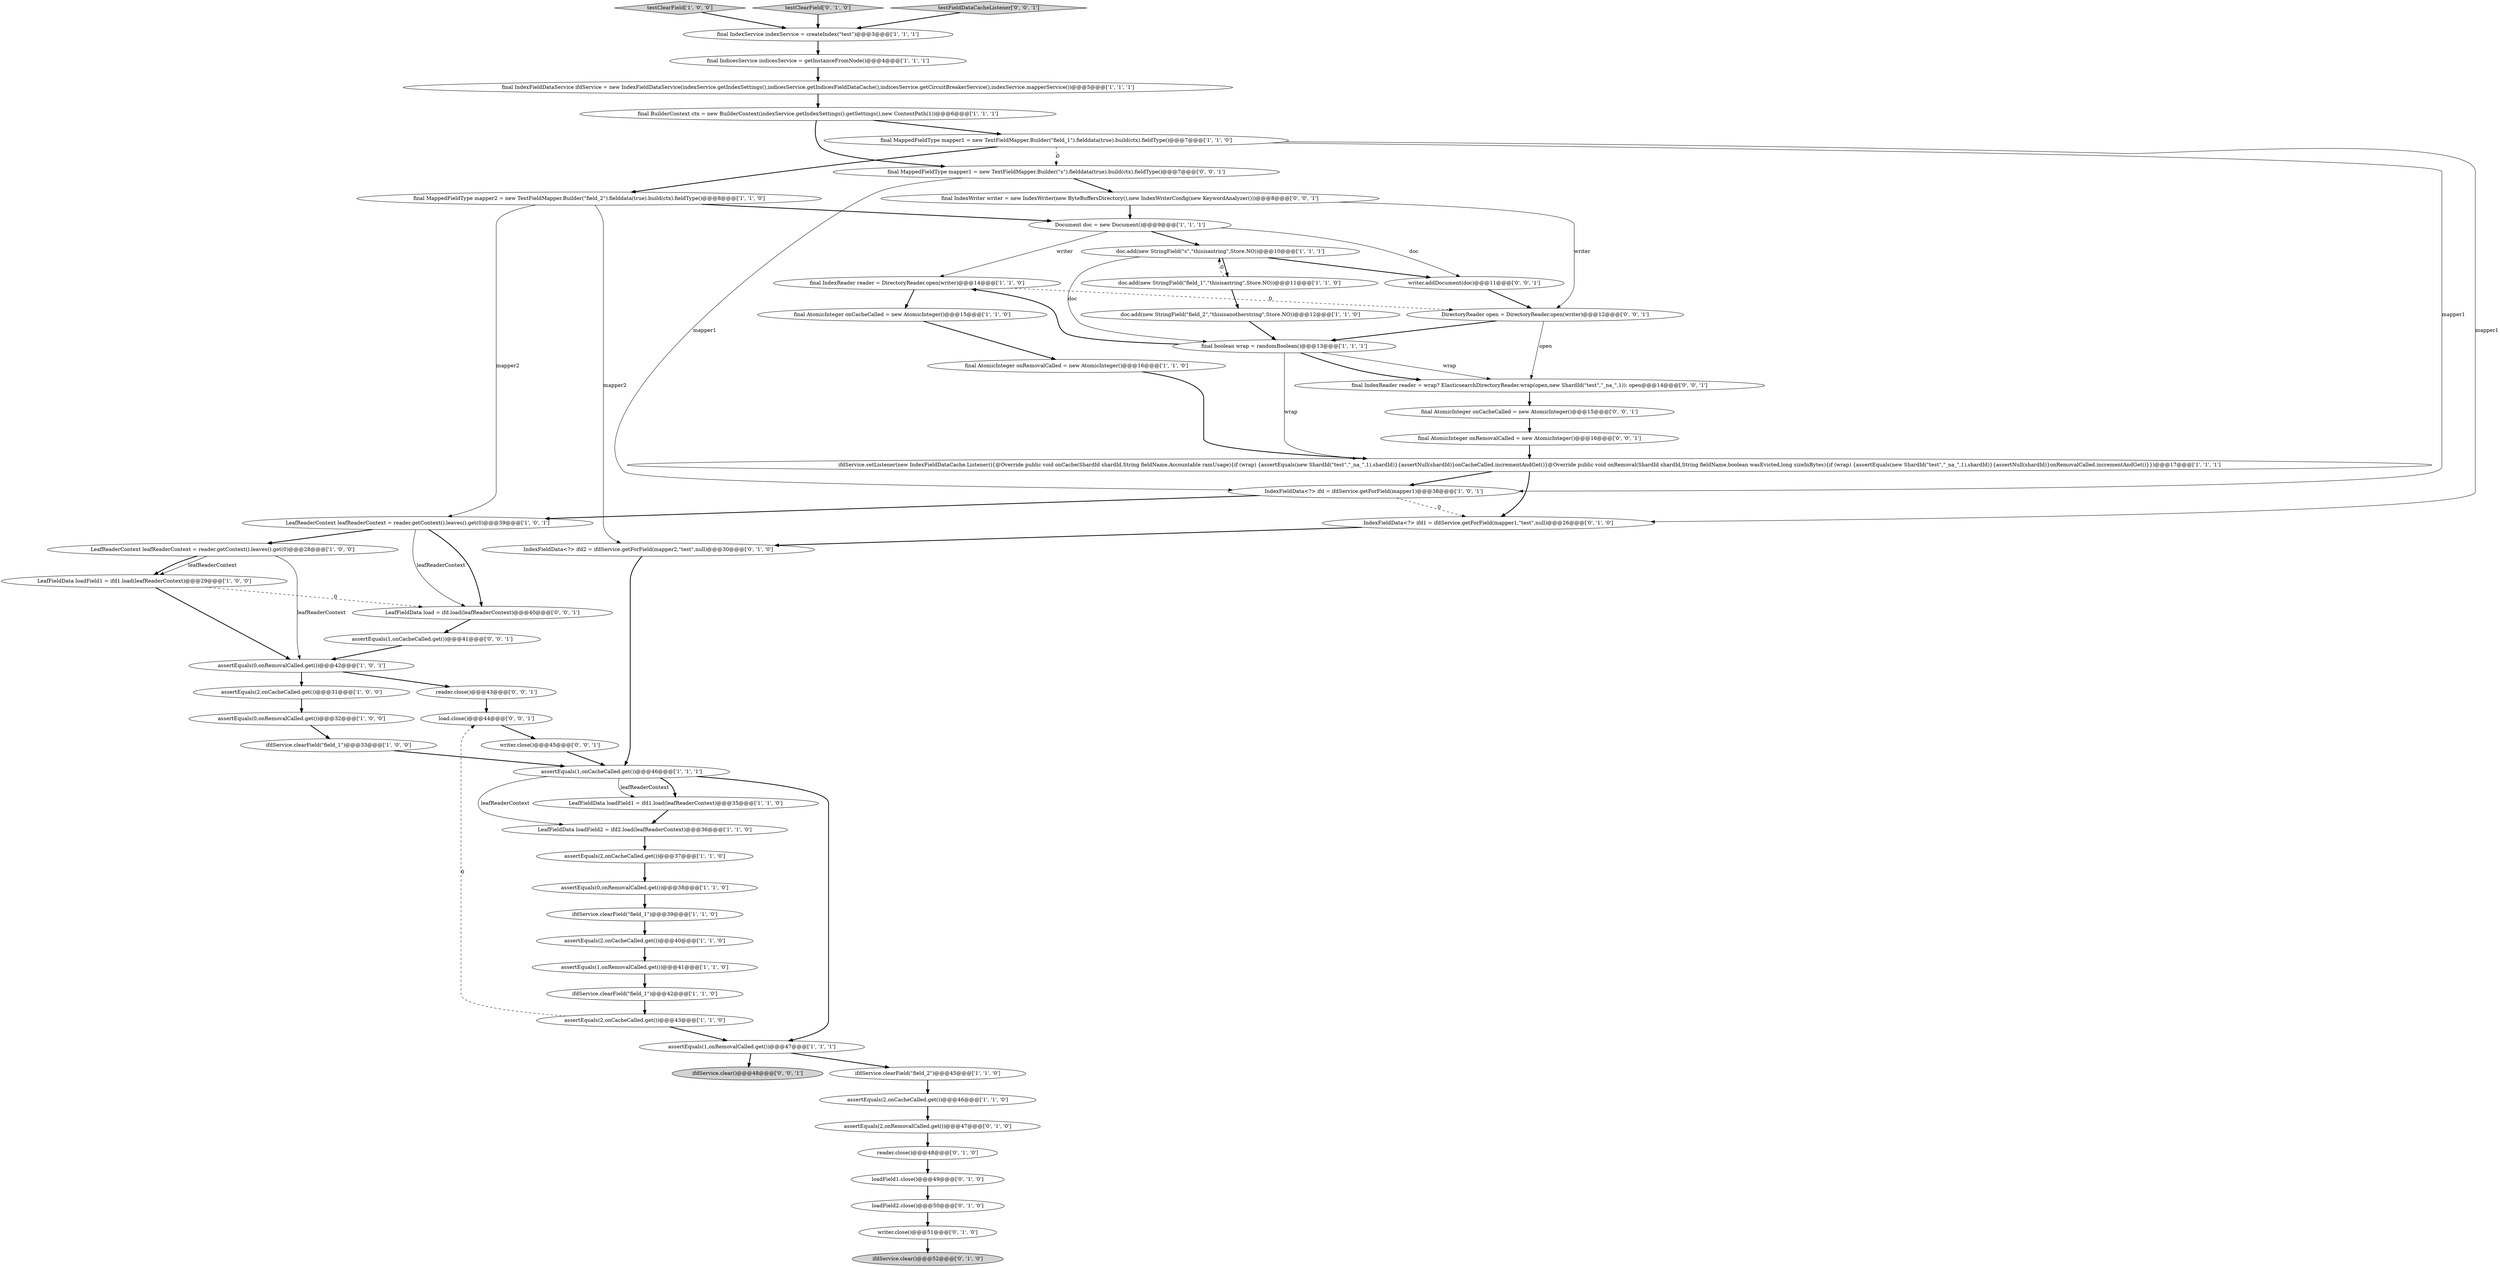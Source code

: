 digraph {
52 [style = filled, label = "load.close()@@@44@@@['0', '0', '1']", fillcolor = white, shape = ellipse image = "AAA0AAABBB3BBB"];
18 [style = filled, label = "final AtomicInteger onRemovalCalled = new AtomicInteger()@@@16@@@['1', '1', '0']", fillcolor = white, shape = ellipse image = "AAA0AAABBB1BBB"];
41 [style = filled, label = "reader.close()@@@48@@@['0', '1', '0']", fillcolor = white, shape = ellipse image = "AAA0AAABBB2BBB"];
21 [style = filled, label = "final MappedFieldType mapper2 = new TextFieldMapper.Builder(\"field_2\").fielddata(true).build(ctx).fieldType()@@@8@@@['1', '1', '0']", fillcolor = white, shape = ellipse image = "AAA0AAABBB1BBB"];
19 [style = filled, label = "ifdService.setListener(new IndexFieldDataCache.Listener(){@Override public void onCache(ShardId shardId,String fieldName,Accountable ramUsage){if (wrap) {assertEquals(new ShardId(\"test\",\"_na_\",1),shardId)}{assertNull(shardId)}onCacheCalled.incrementAndGet()}@Override public void onRemoval(ShardId shardId,String fieldName,boolean wasEvicted,long sizeInBytes){if (wrap) {assertEquals(new ShardId(\"test\",\"_na_\",1),shardId)}{assertNull(shardId)}onRemovalCalled.incrementAndGet()}})@@@17@@@['1', '1', '1']", fillcolor = white, shape = ellipse image = "AAA0AAABBB1BBB"];
4 [style = filled, label = "assertEquals(2,onCacheCalled.get())@@@46@@@['1', '1', '0']", fillcolor = white, shape = ellipse image = "AAA0AAABBB1BBB"];
58 [style = filled, label = "final MappedFieldType mapper1 = new TextFieldMapper.Builder(\"s\").fielddata(true).build(ctx).fieldType()@@@7@@@['0', '0', '1']", fillcolor = white, shape = ellipse image = "AAA0AAABBB3BBB"];
33 [style = filled, label = "doc.add(new StringField(\"field_1\",\"thisisastring\",Store.NO))@@@11@@@['1', '1', '0']", fillcolor = white, shape = ellipse image = "AAA0AAABBB1BBB"];
26 [style = filled, label = "final IndexReader reader = DirectoryReader.open(writer)@@@14@@@['1', '1', '0']", fillcolor = white, shape = ellipse image = "AAA0AAABBB1BBB"];
17 [style = filled, label = "ifdService.clearField(\"field_1\")@@@33@@@['1', '0', '0']", fillcolor = white, shape = ellipse image = "AAA0AAABBB1BBB"];
46 [style = filled, label = "final IndexWriter writer = new IndexWriter(new ByteBuffersDirectory(),new IndexWriterConfig(new KeywordAnalyzer()))@@@8@@@['0', '0', '1']", fillcolor = white, shape = ellipse image = "AAA0AAABBB3BBB"];
39 [style = filled, label = "loadField1.close()@@@49@@@['0', '1', '0']", fillcolor = white, shape = ellipse image = "AAA0AAABBB2BBB"];
54 [style = filled, label = "writer.addDocument(doc)@@@11@@@['0', '0', '1']", fillcolor = white, shape = ellipse image = "AAA0AAABBB3BBB"];
34 [style = filled, label = "ifdService.clearField(\"field_1\")@@@39@@@['1', '1', '0']", fillcolor = white, shape = ellipse image = "AAA0AAABBB1BBB"];
11 [style = filled, label = "assertEquals(1,onCacheCalled.get())@@@46@@@['1', '1', '1']", fillcolor = white, shape = ellipse image = "AAA0AAABBB1BBB"];
2 [style = filled, label = "doc.add(new StringField(\"s\",\"thisisastring\",Store.NO))@@@10@@@['1', '1', '1']", fillcolor = white, shape = ellipse image = "AAA0AAABBB1BBB"];
55 [style = filled, label = "LeafFieldData load = ifd.load(leafReaderContext)@@@40@@@['0', '0', '1']", fillcolor = white, shape = ellipse image = "AAA0AAABBB3BBB"];
1 [style = filled, label = "assertEquals(2,onCacheCalled.get())@@@40@@@['1', '1', '0']", fillcolor = white, shape = ellipse image = "AAA0AAABBB1BBB"];
22 [style = filled, label = "testClearField['1', '0', '0']", fillcolor = lightgray, shape = diamond image = "AAA0AAABBB1BBB"];
29 [style = filled, label = "LeafReaderContext leafReaderContext = reader.getContext().leaves().get(0)@@@39@@@['1', '0', '1']", fillcolor = white, shape = ellipse image = "AAA0AAABBB1BBB"];
47 [style = filled, label = "assertEquals(1,onCacheCalled.get())@@@41@@@['0', '0', '1']", fillcolor = white, shape = ellipse image = "AAA0AAABBB3BBB"];
32 [style = filled, label = "final MappedFieldType mapper1 = new TextFieldMapper.Builder(\"field_1\").fielddata(true).build(ctx).fieldType()@@@7@@@['1', '1', '0']", fillcolor = white, shape = ellipse image = "AAA0AAABBB1BBB"];
16 [style = filled, label = "assertEquals(2,onCacheCalled.get())@@@37@@@['1', '1', '0']", fillcolor = white, shape = ellipse image = "AAA0AAABBB1BBB"];
14 [style = filled, label = "final AtomicInteger onCacheCalled = new AtomicInteger()@@@15@@@['1', '1', '0']", fillcolor = white, shape = ellipse image = "AAA0AAABBB1BBB"];
35 [style = filled, label = "assertEquals(0,onRemovalCalled.get())@@@38@@@['1', '1', '0']", fillcolor = white, shape = ellipse image = "AAA0AAABBB1BBB"];
40 [style = filled, label = "ifdService.clear()@@@52@@@['0', '1', '0']", fillcolor = lightgray, shape = ellipse image = "AAA0AAABBB2BBB"];
50 [style = filled, label = "DirectoryReader open = DirectoryReader.open(writer)@@@12@@@['0', '0', '1']", fillcolor = white, shape = ellipse image = "AAA0AAABBB3BBB"];
59 [style = filled, label = "ifdService.clear()@@@48@@@['0', '0', '1']", fillcolor = lightgray, shape = ellipse image = "AAA0AAABBB3BBB"];
28 [style = filled, label = "doc.add(new StringField(\"field_2\",\"thisisanotherstring\",Store.NO))@@@12@@@['1', '1', '0']", fillcolor = white, shape = ellipse image = "AAA0AAABBB1BBB"];
5 [style = filled, label = "assertEquals(0,onRemovalCalled.get())@@@42@@@['1', '0', '1']", fillcolor = white, shape = ellipse image = "AAA0AAABBB1BBB"];
27 [style = filled, label = "assertEquals(2,onCacheCalled.get())@@@31@@@['1', '0', '0']", fillcolor = white, shape = ellipse image = "AAA0AAABBB1BBB"];
12 [style = filled, label = "LeafFieldData loadField1 = ifd1.load(leafReaderContext)@@@35@@@['1', '1', '0']", fillcolor = white, shape = ellipse image = "AAA0AAABBB1BBB"];
23 [style = filled, label = "final IndicesService indicesService = getInstanceFromNode()@@@4@@@['1', '1', '1']", fillcolor = white, shape = ellipse image = "AAA0AAABBB1BBB"];
9 [style = filled, label = "final boolean wrap = randomBoolean()@@@13@@@['1', '1', '1']", fillcolor = white, shape = ellipse image = "AAA0AAABBB1BBB"];
24 [style = filled, label = "final BuilderContext ctx = new BuilderContext(indexService.getIndexSettings().getSettings(),new ContentPath(1))@@@6@@@['1', '1', '1']", fillcolor = white, shape = ellipse image = "AAA0AAABBB1BBB"];
36 [style = filled, label = "assertEquals(1,onRemovalCalled.get())@@@41@@@['1', '1', '0']", fillcolor = white, shape = ellipse image = "AAA0AAABBB1BBB"];
0 [style = filled, label = "assertEquals(1,onRemovalCalled.get())@@@47@@@['1', '1', '1']", fillcolor = white, shape = ellipse image = "AAA0AAABBB1BBB"];
42 [style = filled, label = "IndexFieldData<?> ifd1 = ifdService.getForField(mapper1,\"test\",null)@@@26@@@['0', '1', '0']", fillcolor = white, shape = ellipse image = "AAA1AAABBB2BBB"];
44 [style = filled, label = "writer.close()@@@51@@@['0', '1', '0']", fillcolor = white, shape = ellipse image = "AAA0AAABBB2BBB"];
20 [style = filled, label = "Document doc = new Document()@@@9@@@['1', '1', '1']", fillcolor = white, shape = ellipse image = "AAA0AAABBB1BBB"];
25 [style = filled, label = "IndexFieldData<?> ifd = ifdService.getForField(mapper1)@@@38@@@['1', '0', '1']", fillcolor = white, shape = ellipse image = "AAA0AAABBB1BBB"];
30 [style = filled, label = "LeafFieldData loadField1 = ifd1.load(leafReaderContext)@@@29@@@['1', '0', '0']", fillcolor = white, shape = ellipse image = "AAA0AAABBB1BBB"];
57 [style = filled, label = "final IndexReader reader = wrap? ElasticsearchDirectoryReader.wrap(open,new ShardId(\"test\",\"_na_\",1)): open@@@14@@@['0', '0', '1']", fillcolor = white, shape = ellipse image = "AAA0AAABBB3BBB"];
3 [style = filled, label = "final IndexService indexService = createIndex(\"test\")@@@3@@@['1', '1', '1']", fillcolor = white, shape = ellipse image = "AAA0AAABBB1BBB"];
31 [style = filled, label = "ifdService.clearField(\"field_2\")@@@45@@@['1', '1', '0']", fillcolor = white, shape = ellipse image = "AAA0AAABBB1BBB"];
43 [style = filled, label = "testClearField['0', '1', '0']", fillcolor = lightgray, shape = diamond image = "AAA0AAABBB2BBB"];
51 [style = filled, label = "testFieldDataCacheListener['0', '0', '1']", fillcolor = lightgray, shape = diamond image = "AAA0AAABBB3BBB"];
8 [style = filled, label = "assertEquals(2,onCacheCalled.get())@@@43@@@['1', '1', '0']", fillcolor = white, shape = ellipse image = "AAA0AAABBB1BBB"];
7 [style = filled, label = "LeafFieldData loadField2 = ifd2.load(leafReaderContext)@@@36@@@['1', '1', '0']", fillcolor = white, shape = ellipse image = "AAA0AAABBB1BBB"];
48 [style = filled, label = "final AtomicInteger onRemovalCalled = new AtomicInteger()@@@16@@@['0', '0', '1']", fillcolor = white, shape = ellipse image = "AAA0AAABBB3BBB"];
10 [style = filled, label = "LeafReaderContext leafReaderContext = reader.getContext().leaves().get(0)@@@28@@@['1', '0', '0']", fillcolor = white, shape = ellipse image = "AAA0AAABBB1BBB"];
56 [style = filled, label = "writer.close()@@@45@@@['0', '0', '1']", fillcolor = white, shape = ellipse image = "AAA0AAABBB3BBB"];
13 [style = filled, label = "assertEquals(0,onRemovalCalled.get())@@@32@@@['1', '0', '0']", fillcolor = white, shape = ellipse image = "AAA0AAABBB1BBB"];
53 [style = filled, label = "final AtomicInteger onCacheCalled = new AtomicInteger()@@@15@@@['0', '0', '1']", fillcolor = white, shape = ellipse image = "AAA0AAABBB3BBB"];
6 [style = filled, label = "ifdService.clearField(\"field_1\")@@@42@@@['1', '1', '0']", fillcolor = white, shape = ellipse image = "AAA0AAABBB1BBB"];
15 [style = filled, label = "final IndexFieldDataService ifdService = new IndexFieldDataService(indexService.getIndexSettings(),indicesService.getIndicesFieldDataCache(),indicesService.getCircuitBreakerService(),indexService.mapperService())@@@5@@@['1', '1', '1']", fillcolor = white, shape = ellipse image = "AAA0AAABBB1BBB"];
45 [style = filled, label = "IndexFieldData<?> ifd2 = ifdService.getForField(mapper2,\"test\",null)@@@30@@@['0', '1', '0']", fillcolor = white, shape = ellipse image = "AAA1AAABBB2BBB"];
38 [style = filled, label = "assertEquals(2,onRemovalCalled.get())@@@47@@@['0', '1', '0']", fillcolor = white, shape = ellipse image = "AAA0AAABBB2BBB"];
49 [style = filled, label = "reader.close()@@@43@@@['0', '0', '1']", fillcolor = white, shape = ellipse image = "AAA0AAABBB3BBB"];
37 [style = filled, label = "loadField2.close()@@@50@@@['0', '1', '0']", fillcolor = white, shape = ellipse image = "AAA0AAABBB2BBB"];
10->30 [style = solid, label="leafReaderContext"];
24->32 [style = bold, label=""];
8->52 [style = dashed, label="0"];
11->12 [style = bold, label=""];
52->56 [style = bold, label=""];
11->12 [style = solid, label="leafReaderContext"];
50->9 [style = bold, label=""];
10->30 [style = bold, label=""];
45->11 [style = bold, label=""];
38->41 [style = bold, label=""];
43->3 [style = bold, label=""];
9->57 [style = solid, label="wrap"];
6->8 [style = bold, label=""];
3->23 [style = bold, label=""];
2->33 [style = bold, label=""];
49->52 [style = bold, label=""];
1->36 [style = bold, label=""];
9->26 [style = bold, label=""];
20->2 [style = bold, label=""];
39->37 [style = bold, label=""];
16->35 [style = bold, label=""];
35->34 [style = bold, label=""];
24->58 [style = bold, label=""];
36->6 [style = bold, label=""];
7->16 [style = bold, label=""];
11->7 [style = solid, label="leafReaderContext"];
41->39 [style = bold, label=""];
25->42 [style = dashed, label="0"];
32->25 [style = solid, label="mapper1"];
21->20 [style = bold, label=""];
9->19 [style = solid, label="wrap"];
30->55 [style = dashed, label="0"];
5->27 [style = bold, label=""];
17->11 [style = bold, label=""];
29->10 [style = bold, label=""];
9->57 [style = bold, label=""];
21->45 [style = solid, label="mapper2"];
54->50 [style = bold, label=""];
19->42 [style = bold, label=""];
29->55 [style = bold, label=""];
5->49 [style = bold, label=""];
28->9 [style = bold, label=""];
26->50 [style = dashed, label="0"];
46->20 [style = bold, label=""];
20->54 [style = solid, label="doc"];
2->54 [style = bold, label=""];
44->40 [style = bold, label=""];
23->15 [style = bold, label=""];
0->59 [style = bold, label=""];
8->0 [style = bold, label=""];
13->17 [style = bold, label=""];
11->0 [style = bold, label=""];
15->24 [style = bold, label=""];
26->14 [style = bold, label=""];
31->4 [style = bold, label=""];
19->25 [style = bold, label=""];
53->48 [style = bold, label=""];
47->5 [style = bold, label=""];
46->50 [style = solid, label="writer"];
55->47 [style = bold, label=""];
56->11 [style = bold, label=""];
58->25 [style = solid, label="mapper1"];
42->45 [style = bold, label=""];
12->7 [style = bold, label=""];
25->29 [style = bold, label=""];
4->38 [style = bold, label=""];
32->58 [style = dashed, label="0"];
14->18 [style = bold, label=""];
48->19 [style = bold, label=""];
27->13 [style = bold, label=""];
37->44 [style = bold, label=""];
22->3 [style = bold, label=""];
50->57 [style = solid, label="open"];
33->28 [style = bold, label=""];
57->53 [style = bold, label=""];
51->3 [style = bold, label=""];
32->21 [style = bold, label=""];
58->46 [style = bold, label=""];
0->31 [style = bold, label=""];
21->29 [style = solid, label="mapper2"];
29->55 [style = solid, label="leafReaderContext"];
2->9 [style = solid, label="doc"];
18->19 [style = bold, label=""];
30->5 [style = bold, label=""];
32->42 [style = solid, label="mapper1"];
20->26 [style = solid, label="writer"];
10->5 [style = solid, label="leafReaderContext"];
34->1 [style = bold, label=""];
33->2 [style = dashed, label="0"];
}

